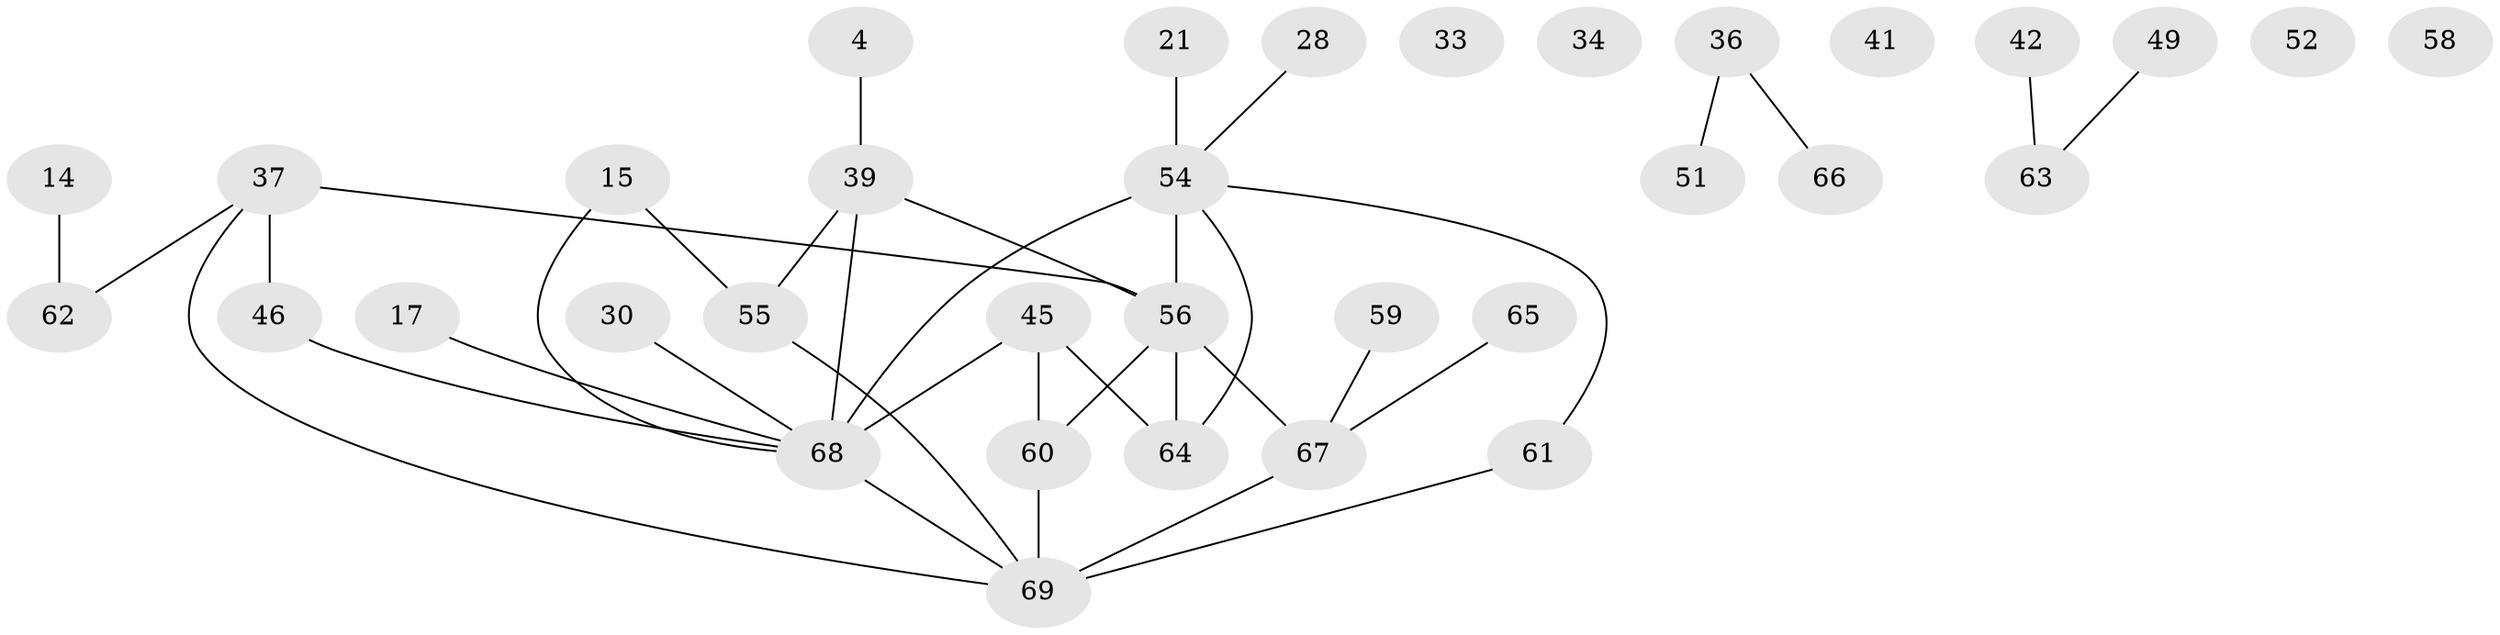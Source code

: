 // original degree distribution, {2: 0.2898550724637681, 1: 0.2318840579710145, 3: 0.18840579710144928, 4: 0.10144927536231885, 6: 0.028985507246376812, 5: 0.07246376811594203, 0: 0.07246376811594203, 8: 0.014492753623188406}
// Generated by graph-tools (version 1.1) at 2025/40/03/09/25 04:40:08]
// undirected, 34 vertices, 37 edges
graph export_dot {
graph [start="1"]
  node [color=gray90,style=filled];
  4;
  14;
  15;
  17;
  21;
  28;
  30;
  33;
  34;
  36;
  37 [super="+16"];
  39 [super="+6"];
  41;
  42;
  45;
  46 [super="+38"];
  49;
  51;
  52;
  54 [super="+26+53"];
  55;
  56 [super="+47+44+25+48"];
  58;
  59;
  60 [super="+50"];
  61;
  62;
  63;
  64 [super="+20+32+57"];
  65;
  66;
  67 [super="+24+29+43"];
  68 [super="+9"];
  69 [super="+13"];
  4 -- 39;
  14 -- 62;
  15 -- 55;
  15 -- 68;
  17 -- 68;
  21 -- 54 [weight=3];
  28 -- 54;
  30 -- 68;
  36 -- 51;
  36 -- 66;
  37 -- 46 [weight=2];
  37 -- 62;
  37 -- 69;
  37 -- 56;
  39 -- 55 [weight=2];
  39 -- 68;
  39 -- 56 [weight=2];
  42 -- 63;
  45 -- 60 [weight=2];
  45 -- 68 [weight=2];
  45 -- 64;
  46 -- 68 [weight=2];
  49 -- 63;
  54 -- 61;
  54 -- 68 [weight=3];
  54 -- 64;
  54 -- 56 [weight=2];
  55 -- 69;
  56 -- 67;
  56 -- 60;
  56 -- 64;
  59 -- 67;
  60 -- 69;
  61 -- 69;
  65 -- 67;
  67 -- 69 [weight=2];
  68 -- 69;
}
